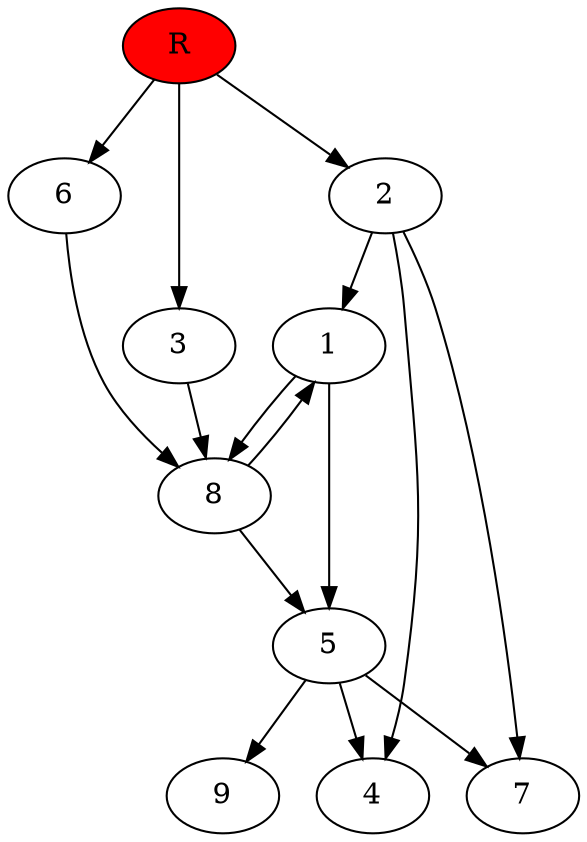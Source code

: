digraph prb4460 {
	1
	2
	3
	4
	5
	6
	7
	8
	R [fillcolor="#ff0000" style=filled]
	1 -> 5
	1 -> 8
	2 -> 1
	2 -> 4
	2 -> 7
	3 -> 8
	5 -> 4
	5 -> 7
	5 -> 9
	6 -> 8
	8 -> 1
	8 -> 5
	R -> 2
	R -> 3
	R -> 6
}
